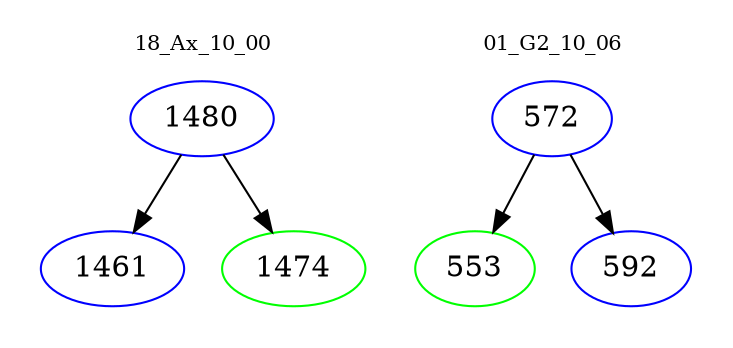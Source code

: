 digraph{
subgraph cluster_0 {
color = white
label = "18_Ax_10_00";
fontsize=10;
T0_1480 [label="1480", color="blue"]
T0_1480 -> T0_1461 [color="black"]
T0_1461 [label="1461", color="blue"]
T0_1480 -> T0_1474 [color="black"]
T0_1474 [label="1474", color="green"]
}
subgraph cluster_1 {
color = white
label = "01_G2_10_06";
fontsize=10;
T1_572 [label="572", color="blue"]
T1_572 -> T1_553 [color="black"]
T1_553 [label="553", color="green"]
T1_572 -> T1_592 [color="black"]
T1_592 [label="592", color="blue"]
}
}
